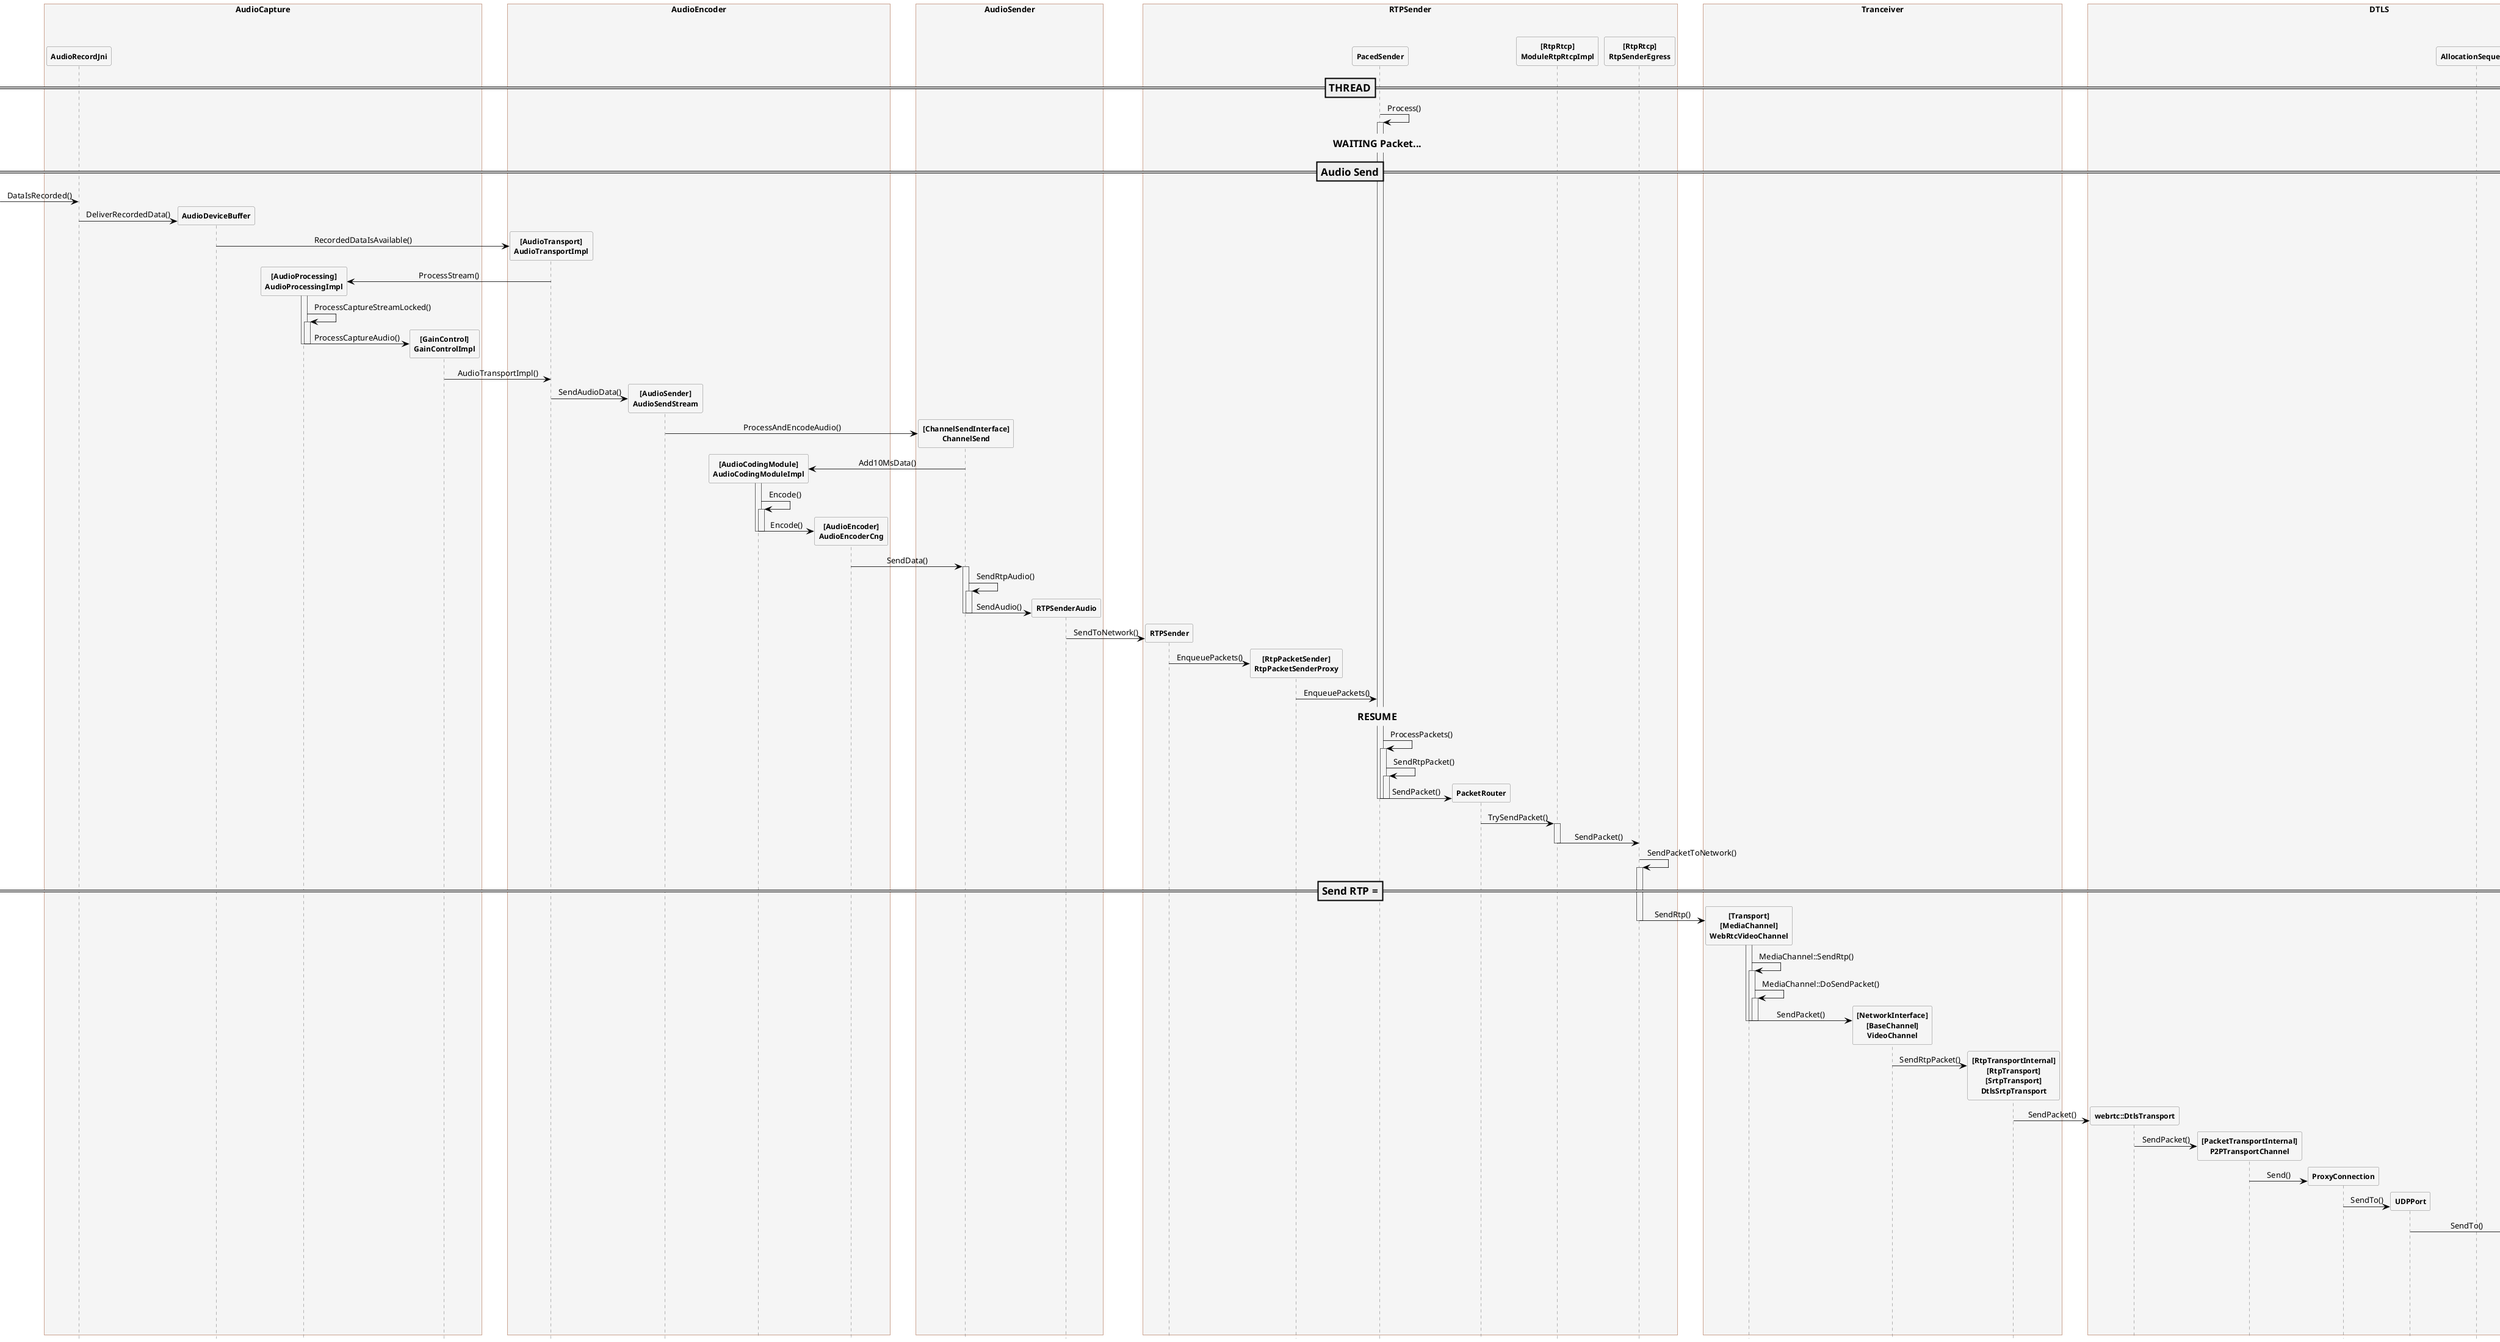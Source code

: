 @startuml WebRTC_Send_Audio
 
hide footbox
skinparam {
    ' defaultFontName Abyssinica SIL
    Shadowing false  
    backgroundColor white
    NoteFontColor #Black
    NoteFontSize 16
    NoteTextAlignment left
    NoteBackgroundColor WhiteSmoke
    NoteColor transparent
    NoteBorderThickness 0
    NoteBorderColor transparent
    NoteBorderThickness 0
    NoteShadowing false
    ParticipantPadding 0
    BoxPadding 20
    dpi 96
    ClassBackgroundColor transparent
    ClassHeaderBackgroundColor lightgreen
    ClassStereotypeFontColor transparent
    SequenceBoxBordercolor sienna
    SequenceBoxFontSize 24
    SequenceBoxFontColor Black
    SequenceBoxBackgroundColor WhiteSmoke
    SequenceLifeLineBackgroundColor WhiteSmoke
    SequenceMessageAlignment center
    SequenceGroupHeaderFontColor White
    SequenceGroupHeaderFontSize 20
    SequenceGroupBackgroundColor DarkOliveGreen
    SequenceGroupBodyBackgroundColor transparent
    SequenceGroupBorderThickness 4
    SequenceGroupBorderColor DarkOliveGreen
    ' transparent
    sequence {
        ParticipantBackgroundColor WhiteSmoke
        ParticipantBorderColor Gray
        ParticipantFontStyle Bold
        ParticipantFontSize 12
        ParticipantPadding 0
 
        LifeLineBorderColor DimGray
        ArrowColor Black
        ArrowThickness 0.8
        ColorArrowSeparationSpace 30
    }
}

box AudioCapture
participant "AudioRecordJni" as AudioRecordJni
participant "AudioDeviceBuffer" as AudioDeviceBuffer
participant "[AudioProcessing]\nAudioProcessingImpl" as AudioProcessingImpl
participant "[GainControl]\nGainControlImpl" as GainControlImpl
end box

box AudioEncoder
participant "[AudioTransport]\nAudioTransportImpl" as AudioTransportImpl
participant "[AudioSender]\nAudioSendStream" as AudioSendStream
participant "[AudioCodingModule]\nAudioCodingModuleImpl" as AudioCodingModuleImpl
participant "[AudioEncoder]\nAudioEncoderCng" as AudioEncoderCng
end box

box AudioSender
participant "[ChannelSendInterface]\nChannelSend" as ChannelSend
participant "RTPSenderAudio" as RTPSenderAudio
end box

box RTPSender
participant "RTPSender" as RTPSender
participant "[RtpPacketSender]\nRtpPacketSenderProxy" as RtpPacketSenderProxy
participant "PacedSender" as PacedSender
participant "PacketRouter" as PacketRouter
participant "[RtpRtcp]\nModuleRtpRtcpImpl" as ModuleRtpRtcpImpl
participant "[RtpRtcp]\nRtpSenderEgress" as RtpSenderEgress
end box

box Tranceiver
participant "[Transport]\n[MediaChannel]\nWebRtcVideoChannel" as WebRtcVideoChannel
participant "[NetworkInterface]\n[BaseChannel]\nVideoChannel" as VideoChannel
participant "[RtpTransportInternal]\n[RtpTransport]\n[SrtpTransport]\nDtlsSrtpTransport" as DtlsSrtpTransport
end box

box DTLS
participant "webrtc::DtlsTransport" as DtlsTransport
participant "[PacketTransportInternal]\nP2PTransportChannel" as P2PTransportChannel
participant "ProxyConnection" as ProxyConnection
participant "UDPPort" as UDPPort
participant "AllocationSequence" as AllocationSequence
participant "AsyncUDPSocket" as AsyncUDPSocket
participant "PhysicalSocket" as PhysicalSocket

end box

=== THREAD ==

PacedSender->PacedSender:Process()
activate PacedSender
note over PacedSender:**WAITING Packet...**


=== Audio Send ==
->AudioRecordJni:DataIsRecorded()
create AudioDeviceBuffer
AudioRecordJni->AudioDeviceBuffer:DeliverRecordedData()
create AudioTransportImpl
AudioDeviceBuffer->AudioTransportImpl:RecordedDataIsAvailable()
create AudioProcessingImpl
AudioTransportImpl->AudioProcessingImpl:ProcessStream()
activate AudioProcessingImpl
AudioProcessingImpl->AudioProcessingImpl:ProcessCaptureStreamLocked()
activate AudioProcessingImpl
create GainControlImpl
AudioProcessingImpl->GainControlImpl:ProcessCaptureAudio()
deactivate AudioProcessingImpl
deactivate AudioProcessingImpl
GainControlImpl->AudioTransportImpl:AudioTransportImpl()
create AudioSendStream
AudioTransportImpl->AudioSendStream:SendAudioData()
create ChannelSend
AudioSendStream->ChannelSend:ProcessAndEncodeAudio()
create AudioCodingModuleImpl
ChannelSend->AudioCodingModuleImpl:Add10MsData()
activate AudioCodingModuleImpl
AudioCodingModuleImpl->AudioCodingModuleImpl:Encode()
activate AudioCodingModuleImpl
create AudioEncoderCng
AudioCodingModuleImpl->AudioEncoderCng:Encode()
deactivate AudioCodingModuleImpl
deactivate AudioCodingModuleImpl
AudioEncoderCng->ChannelSend:SendData()
activate ChannelSend
ChannelSend->ChannelSend:SendRtpAudio()
activate ChannelSend

create RTPSenderAudio
ChannelSend->RTPSenderAudio:SendAudio()
deactivate ChannelSend
deactivate ChannelSend
create RTPSender
RTPSenderAudio->RTPSender:SendToNetwork()
create RtpPacketSenderProxy
RTPSender->RtpPacketSenderProxy:EnqueuePackets()
RtpPacketSenderProxy->PacedSender:EnqueuePackets()

note over PacedSender:**RESUME**
PacedSender->PacedSender:ProcessPackets()
activate PacedSender
PacedSender->PacedSender:SendRtpPacket()
activate PacedSender
create PacketRouter
PacedSender->PacketRouter:SendPacket()
deactivate PacedSender
deactivate PacedSender
deactivate PacedSender


PacketRouter->ModuleRtpRtcpImpl:TrySendPacket()
activate ModuleRtpRtcpImpl
ModuleRtpRtcpImpl->RtpSenderEgress:SendPacket()
deactivate ModuleRtpRtcpImpl
deactivate ModuleRtpRtcpImpl
' activate RtpSenderEgress
RtpSenderEgress->RtpSenderEgress:SendPacketToNetwork()
activate RtpSenderEgress

=== Send RTP ===

create WebRtcVideoChannel
RtpSenderEgress->WebRtcVideoChannel:SendRtp()
deactivate RtpSenderEgress
deactivate RtpSenderEgress

' ModuleRtpRtcpImpl->WebRtcVideoChannel:SendRtp()
activate WebRtcVideoChannel
WebRtcVideoChannel->WebRtcVideoChannel:MediaChannel::SendRtp()
activate WebRtcVideoChannel
WebRtcVideoChannel->WebRtcVideoChannel:MediaChannel::DoSendPacket()
activate WebRtcVideoChannel
create VideoChannel
WebRtcVideoChannel->VideoChannel:SendPacket()
deactivate WebRtcVideoChannel
deactivate WebRtcVideoChannel
deactivate WebRtcVideoChannel

create DtlsSrtpTransport
VideoChannel->DtlsSrtpTransport:SendRtpPacket()
create DtlsTransport
DtlsSrtpTransport->DtlsTransport:SendPacket()
create P2PTransportChannel
DtlsTransport->P2PTransportChannel:SendPacket()
create ProxyConnection
P2PTransportChannel->ProxyConnection:Send()
create UDPPort
ProxyConnection->UDPPort:SendTo()
create AsyncUDPSocket
UDPPort->AsyncUDPSocket:SendTo()
create PhysicalSocket
AsyncUDPSocket->PhysicalSocket:SendTo()
activate PhysicalSocket
PhysicalSocket->PhysicalSocket:DoSendTo()
activate PhysicalSocket
PhysicalSocket->:::sendto()
activate PhysicalSocket
deactivate PhysicalSocket
deactivate PhysicalSocket
deactivate PhysicalSocket

@enduml